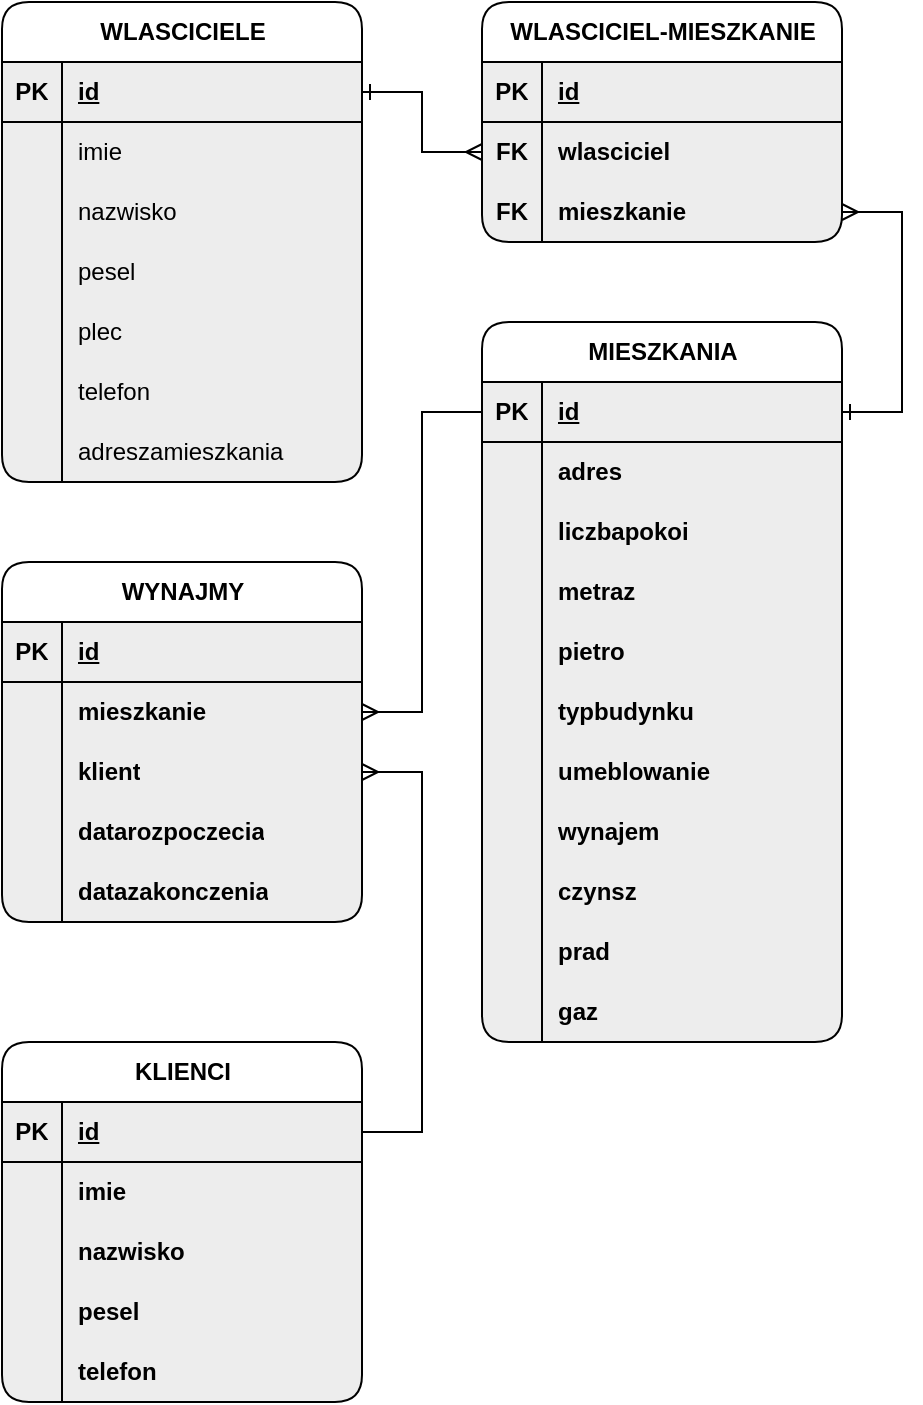 <mxfile version="24.8.8">
  <diagram name="Strona-1" id="fYWe4fWxhQ4K3rVAoaAM">
    <mxGraphModel dx="870" dy="939" grid="1" gridSize="10" guides="1" tooltips="1" connect="1" arrows="1" fold="1" page="1" pageScale="1" pageWidth="827" pageHeight="1169" math="0" shadow="0">
      <root>
        <mxCell id="0" />
        <mxCell id="1" parent="0" />
        <mxCell id="v9sX76WJv8k3gGaXcm15-14" value="WLASCICIELE" style="shape=table;startSize=30;container=1;collapsible=1;childLayout=tableLayout;fixedRows=1;rowLines=0;fontStyle=1;align=center;resizeLast=1;html=1;rounded=1;shadow=0;swimlaneLine=1;swimlaneFillColor=#EDEDED;fillColor=none;" vertex="1" parent="1">
          <mxGeometry x="40" y="40" width="180" height="240" as="geometry" />
        </mxCell>
        <mxCell id="v9sX76WJv8k3gGaXcm15-15" value="" style="shape=tableRow;horizontal=0;startSize=0;swimlaneHead=0;swimlaneBody=0;fillColor=none;collapsible=0;dropTarget=0;points=[[0,0.5],[1,0.5]];portConstraint=eastwest;top=0;left=0;right=0;bottom=1;swimlaneFillColor=#EDEDED;" vertex="1" parent="v9sX76WJv8k3gGaXcm15-14">
          <mxGeometry y="30" width="180" height="30" as="geometry" />
        </mxCell>
        <mxCell id="v9sX76WJv8k3gGaXcm15-16" value="PK" style="shape=partialRectangle;connectable=0;fillColor=none;top=0;left=0;bottom=0;right=0;fontStyle=1;overflow=hidden;whiteSpace=wrap;html=1;swimlaneFillColor=#EDEDED;" vertex="1" parent="v9sX76WJv8k3gGaXcm15-15">
          <mxGeometry width="30" height="30" as="geometry">
            <mxRectangle width="30" height="30" as="alternateBounds" />
          </mxGeometry>
        </mxCell>
        <mxCell id="v9sX76WJv8k3gGaXcm15-17" value="id" style="shape=partialRectangle;connectable=0;fillColor=none;top=0;left=0;bottom=0;right=0;align=left;spacingLeft=6;fontStyle=5;overflow=hidden;whiteSpace=wrap;html=1;swimlaneFillColor=#EDEDED;" vertex="1" parent="v9sX76WJv8k3gGaXcm15-15">
          <mxGeometry x="30" width="150" height="30" as="geometry">
            <mxRectangle width="150" height="30" as="alternateBounds" />
          </mxGeometry>
        </mxCell>
        <mxCell id="v9sX76WJv8k3gGaXcm15-18" value="" style="shape=tableRow;horizontal=0;startSize=0;swimlaneHead=0;swimlaneBody=0;fillColor=none;collapsible=0;dropTarget=0;points=[[0,0.5],[1,0.5]];portConstraint=eastwest;top=0;left=0;right=0;bottom=0;swimlaneFillColor=#EDEDED;" vertex="1" parent="v9sX76WJv8k3gGaXcm15-14">
          <mxGeometry y="60" width="180" height="30" as="geometry" />
        </mxCell>
        <mxCell id="v9sX76WJv8k3gGaXcm15-19" value="" style="shape=partialRectangle;connectable=0;fillColor=none;top=0;left=0;bottom=0;right=0;editable=1;overflow=hidden;whiteSpace=wrap;html=1;swimlaneFillColor=#EDEDED;" vertex="1" parent="v9sX76WJv8k3gGaXcm15-18">
          <mxGeometry width="30" height="30" as="geometry">
            <mxRectangle width="30" height="30" as="alternateBounds" />
          </mxGeometry>
        </mxCell>
        <mxCell id="v9sX76WJv8k3gGaXcm15-20" value="&lt;div&gt;imie&lt;/div&gt;" style="shape=partialRectangle;connectable=0;fillColor=none;top=0;left=0;bottom=0;right=0;align=left;spacingLeft=6;overflow=hidden;whiteSpace=wrap;html=1;swimlaneFillColor=#EDEDED;" vertex="1" parent="v9sX76WJv8k3gGaXcm15-18">
          <mxGeometry x="30" width="150" height="30" as="geometry">
            <mxRectangle width="150" height="30" as="alternateBounds" />
          </mxGeometry>
        </mxCell>
        <mxCell id="v9sX76WJv8k3gGaXcm15-21" value="" style="shape=tableRow;horizontal=0;startSize=0;swimlaneHead=0;swimlaneBody=0;fillColor=none;collapsible=0;dropTarget=0;points=[[0,0.5],[1,0.5]];portConstraint=eastwest;top=0;left=0;right=0;bottom=0;swimlaneFillColor=#EDEDED;" vertex="1" parent="v9sX76WJv8k3gGaXcm15-14">
          <mxGeometry y="90" width="180" height="30" as="geometry" />
        </mxCell>
        <mxCell id="v9sX76WJv8k3gGaXcm15-22" value="" style="shape=partialRectangle;connectable=0;fillColor=none;top=0;left=0;bottom=0;right=0;editable=1;overflow=hidden;whiteSpace=wrap;html=1;swimlaneFillColor=#EDEDED;" vertex="1" parent="v9sX76WJv8k3gGaXcm15-21">
          <mxGeometry width="30" height="30" as="geometry">
            <mxRectangle width="30" height="30" as="alternateBounds" />
          </mxGeometry>
        </mxCell>
        <mxCell id="v9sX76WJv8k3gGaXcm15-23" value="nazwisko" style="shape=partialRectangle;connectable=0;fillColor=none;top=0;left=0;bottom=0;right=0;align=left;spacingLeft=6;overflow=hidden;whiteSpace=wrap;html=1;swimlaneFillColor=#EDEDED;" vertex="1" parent="v9sX76WJv8k3gGaXcm15-21">
          <mxGeometry x="30" width="150" height="30" as="geometry">
            <mxRectangle width="150" height="30" as="alternateBounds" />
          </mxGeometry>
        </mxCell>
        <mxCell id="v9sX76WJv8k3gGaXcm15-42" value="" style="shape=tableRow;horizontal=0;startSize=0;swimlaneHead=0;swimlaneBody=0;fillColor=none;collapsible=0;dropTarget=0;points=[[0,0.5],[1,0.5]];portConstraint=eastwest;top=0;left=0;right=0;bottom=0;swimlaneFillColor=#EDEDED;" vertex="1" parent="v9sX76WJv8k3gGaXcm15-14">
          <mxGeometry y="120" width="180" height="30" as="geometry" />
        </mxCell>
        <mxCell id="v9sX76WJv8k3gGaXcm15-43" value="" style="shape=partialRectangle;connectable=0;fillColor=none;top=0;left=0;bottom=0;right=0;editable=1;overflow=hidden;whiteSpace=wrap;html=1;swimlaneFillColor=#EDEDED;" vertex="1" parent="v9sX76WJv8k3gGaXcm15-42">
          <mxGeometry width="30" height="30" as="geometry">
            <mxRectangle width="30" height="30" as="alternateBounds" />
          </mxGeometry>
        </mxCell>
        <mxCell id="v9sX76WJv8k3gGaXcm15-44" value="pesel" style="shape=partialRectangle;connectable=0;fillColor=none;top=0;left=0;bottom=0;right=0;align=left;spacingLeft=6;overflow=hidden;whiteSpace=wrap;html=1;swimlaneFillColor=#EDEDED;" vertex="1" parent="v9sX76WJv8k3gGaXcm15-42">
          <mxGeometry x="30" width="150" height="30" as="geometry">
            <mxRectangle width="150" height="30" as="alternateBounds" />
          </mxGeometry>
        </mxCell>
        <mxCell id="v9sX76WJv8k3gGaXcm15-45" value="" style="shape=tableRow;horizontal=0;startSize=0;swimlaneHead=0;swimlaneBody=0;fillColor=none;collapsible=0;dropTarget=0;points=[[0,0.5],[1,0.5]];portConstraint=eastwest;top=0;left=0;right=0;bottom=0;swimlaneFillColor=#EDEDED;" vertex="1" parent="v9sX76WJv8k3gGaXcm15-14">
          <mxGeometry y="150" width="180" height="30" as="geometry" />
        </mxCell>
        <mxCell id="v9sX76WJv8k3gGaXcm15-46" value="" style="shape=partialRectangle;connectable=0;fillColor=none;top=0;left=0;bottom=0;right=0;editable=1;overflow=hidden;whiteSpace=wrap;html=1;swimlaneFillColor=#EDEDED;" vertex="1" parent="v9sX76WJv8k3gGaXcm15-45">
          <mxGeometry width="30" height="30" as="geometry">
            <mxRectangle width="30" height="30" as="alternateBounds" />
          </mxGeometry>
        </mxCell>
        <mxCell id="v9sX76WJv8k3gGaXcm15-47" value="plec" style="shape=partialRectangle;connectable=0;fillColor=none;top=0;left=0;bottom=0;right=0;align=left;spacingLeft=6;overflow=hidden;whiteSpace=wrap;html=1;swimlaneFillColor=#EDEDED;" vertex="1" parent="v9sX76WJv8k3gGaXcm15-45">
          <mxGeometry x="30" width="150" height="30" as="geometry">
            <mxRectangle width="150" height="30" as="alternateBounds" />
          </mxGeometry>
        </mxCell>
        <mxCell id="v9sX76WJv8k3gGaXcm15-48" value="" style="shape=tableRow;horizontal=0;startSize=0;swimlaneHead=0;swimlaneBody=0;fillColor=none;collapsible=0;dropTarget=0;points=[[0,0.5],[1,0.5]];portConstraint=eastwest;top=0;left=0;right=0;bottom=0;swimlaneFillColor=#EDEDED;" vertex="1" parent="v9sX76WJv8k3gGaXcm15-14">
          <mxGeometry y="180" width="180" height="30" as="geometry" />
        </mxCell>
        <mxCell id="v9sX76WJv8k3gGaXcm15-49" value="" style="shape=partialRectangle;connectable=0;fillColor=none;top=0;left=0;bottom=0;right=0;editable=1;overflow=hidden;whiteSpace=wrap;html=1;swimlaneFillColor=#EDEDED;" vertex="1" parent="v9sX76WJv8k3gGaXcm15-48">
          <mxGeometry width="30" height="30" as="geometry">
            <mxRectangle width="30" height="30" as="alternateBounds" />
          </mxGeometry>
        </mxCell>
        <mxCell id="v9sX76WJv8k3gGaXcm15-50" value="telefon" style="shape=partialRectangle;connectable=0;fillColor=none;top=0;left=0;bottom=0;right=0;align=left;spacingLeft=6;overflow=hidden;whiteSpace=wrap;html=1;swimlaneFillColor=#EDEDED;" vertex="1" parent="v9sX76WJv8k3gGaXcm15-48">
          <mxGeometry x="30" width="150" height="30" as="geometry">
            <mxRectangle width="150" height="30" as="alternateBounds" />
          </mxGeometry>
        </mxCell>
        <mxCell id="v9sX76WJv8k3gGaXcm15-24" value="" style="shape=tableRow;horizontal=0;startSize=0;swimlaneHead=0;swimlaneBody=0;fillColor=none;collapsible=0;dropTarget=0;points=[[0,0.5],[1,0.5]];portConstraint=eastwest;top=0;left=0;right=0;bottom=0;swimlaneFillColor=#EDEDED;" vertex="1" parent="v9sX76WJv8k3gGaXcm15-14">
          <mxGeometry y="210" width="180" height="30" as="geometry" />
        </mxCell>
        <mxCell id="v9sX76WJv8k3gGaXcm15-25" value="" style="shape=partialRectangle;connectable=0;fillColor=none;top=0;left=0;bottom=0;right=0;editable=1;overflow=hidden;whiteSpace=wrap;html=1;swimlaneFillColor=#EDEDED;" vertex="1" parent="v9sX76WJv8k3gGaXcm15-24">
          <mxGeometry width="30" height="30" as="geometry">
            <mxRectangle width="30" height="30" as="alternateBounds" />
          </mxGeometry>
        </mxCell>
        <mxCell id="v9sX76WJv8k3gGaXcm15-26" value="adreszamieszkania" style="shape=partialRectangle;connectable=0;fillColor=none;top=0;left=0;bottom=0;right=0;align=left;spacingLeft=6;overflow=hidden;whiteSpace=wrap;html=1;swimlaneFillColor=#EDEDED;" vertex="1" parent="v9sX76WJv8k3gGaXcm15-24">
          <mxGeometry x="30" width="150" height="30" as="geometry">
            <mxRectangle width="150" height="30" as="alternateBounds" />
          </mxGeometry>
        </mxCell>
        <mxCell id="v9sX76WJv8k3gGaXcm15-51" value="KLIENCI" style="shape=table;startSize=30;container=1;collapsible=1;childLayout=tableLayout;fixedRows=1;rowLines=0;fontStyle=1;align=center;resizeLast=1;html=1;rounded=1;shadow=0;strokeColor=default;verticalAlign=middle;swimlaneFillColor=#EDEDED;fontFamily=Helvetica;fontSize=12;fontColor=default;fillColor=none;" vertex="1" parent="1">
          <mxGeometry x="40" y="560" width="180" height="180" as="geometry" />
        </mxCell>
        <mxCell id="v9sX76WJv8k3gGaXcm15-52" value="" style="shape=tableRow;horizontal=0;startSize=0;swimlaneHead=0;swimlaneBody=0;fillColor=none;collapsible=0;dropTarget=0;points=[[0,0.5],[1,0.5]];portConstraint=eastwest;top=0;left=0;right=0;bottom=1;rounded=1;shadow=0;strokeColor=default;align=center;verticalAlign=middle;swimlaneFillColor=#EDEDED;fontFamily=Helvetica;fontSize=12;fontColor=default;fontStyle=1;" vertex="1" parent="v9sX76WJv8k3gGaXcm15-51">
          <mxGeometry y="30" width="180" height="30" as="geometry" />
        </mxCell>
        <mxCell id="v9sX76WJv8k3gGaXcm15-53" value="PK" style="shape=partialRectangle;connectable=0;fillColor=none;top=0;left=0;bottom=0;right=0;fontStyle=1;overflow=hidden;whiteSpace=wrap;html=1;rounded=1;shadow=0;strokeColor=default;align=center;verticalAlign=middle;swimlaneFillColor=#EDEDED;fontFamily=Helvetica;fontSize=12;fontColor=default;" vertex="1" parent="v9sX76WJv8k3gGaXcm15-52">
          <mxGeometry width="30" height="30" as="geometry">
            <mxRectangle width="30" height="30" as="alternateBounds" />
          </mxGeometry>
        </mxCell>
        <mxCell id="v9sX76WJv8k3gGaXcm15-54" value="id" style="shape=partialRectangle;connectable=0;fillColor=none;top=0;left=0;bottom=0;right=0;align=left;spacingLeft=6;fontStyle=5;overflow=hidden;whiteSpace=wrap;html=1;rounded=1;shadow=0;strokeColor=default;verticalAlign=middle;swimlaneFillColor=#EDEDED;fontFamily=Helvetica;fontSize=12;fontColor=default;" vertex="1" parent="v9sX76WJv8k3gGaXcm15-52">
          <mxGeometry x="30" width="150" height="30" as="geometry">
            <mxRectangle width="150" height="30" as="alternateBounds" />
          </mxGeometry>
        </mxCell>
        <mxCell id="v9sX76WJv8k3gGaXcm15-55" value="" style="shape=tableRow;horizontal=0;startSize=0;swimlaneHead=0;swimlaneBody=0;fillColor=none;collapsible=0;dropTarget=0;points=[[0,0.5],[1,0.5]];portConstraint=eastwest;top=0;left=0;right=0;bottom=0;rounded=1;shadow=0;strokeColor=default;align=center;verticalAlign=middle;swimlaneFillColor=#EDEDED;fontFamily=Helvetica;fontSize=12;fontColor=default;fontStyle=1;" vertex="1" parent="v9sX76WJv8k3gGaXcm15-51">
          <mxGeometry y="60" width="180" height="30" as="geometry" />
        </mxCell>
        <mxCell id="v9sX76WJv8k3gGaXcm15-56" value="" style="shape=partialRectangle;connectable=0;fillColor=none;top=0;left=0;bottom=0;right=0;editable=1;overflow=hidden;whiteSpace=wrap;html=1;rounded=1;shadow=0;strokeColor=default;align=center;verticalAlign=middle;swimlaneFillColor=#EDEDED;fontFamily=Helvetica;fontSize=12;fontColor=default;fontStyle=1;" vertex="1" parent="v9sX76WJv8k3gGaXcm15-55">
          <mxGeometry width="30" height="30" as="geometry">
            <mxRectangle width="30" height="30" as="alternateBounds" />
          </mxGeometry>
        </mxCell>
        <mxCell id="v9sX76WJv8k3gGaXcm15-57" value="imie" style="shape=partialRectangle;connectable=0;fillColor=none;top=0;left=0;bottom=0;right=0;align=left;spacingLeft=6;overflow=hidden;whiteSpace=wrap;html=1;rounded=1;shadow=0;strokeColor=default;verticalAlign=middle;swimlaneFillColor=#EDEDED;fontFamily=Helvetica;fontSize=12;fontColor=default;fontStyle=1;" vertex="1" parent="v9sX76WJv8k3gGaXcm15-55">
          <mxGeometry x="30" width="150" height="30" as="geometry">
            <mxRectangle width="150" height="30" as="alternateBounds" />
          </mxGeometry>
        </mxCell>
        <mxCell id="v9sX76WJv8k3gGaXcm15-58" value="" style="shape=tableRow;horizontal=0;startSize=0;swimlaneHead=0;swimlaneBody=0;fillColor=none;collapsible=0;dropTarget=0;points=[[0,0.5],[1,0.5]];portConstraint=eastwest;top=0;left=0;right=0;bottom=0;rounded=1;shadow=0;strokeColor=default;align=center;verticalAlign=middle;swimlaneFillColor=#EDEDED;fontFamily=Helvetica;fontSize=12;fontColor=default;fontStyle=1;" vertex="1" parent="v9sX76WJv8k3gGaXcm15-51">
          <mxGeometry y="90" width="180" height="30" as="geometry" />
        </mxCell>
        <mxCell id="v9sX76WJv8k3gGaXcm15-59" value="" style="shape=partialRectangle;connectable=0;fillColor=none;top=0;left=0;bottom=0;right=0;editable=1;overflow=hidden;whiteSpace=wrap;html=1;rounded=1;shadow=0;strokeColor=default;align=center;verticalAlign=middle;swimlaneFillColor=#EDEDED;fontFamily=Helvetica;fontSize=12;fontColor=default;fontStyle=1;" vertex="1" parent="v9sX76WJv8k3gGaXcm15-58">
          <mxGeometry width="30" height="30" as="geometry">
            <mxRectangle width="30" height="30" as="alternateBounds" />
          </mxGeometry>
        </mxCell>
        <mxCell id="v9sX76WJv8k3gGaXcm15-60" value="nazwisko" style="shape=partialRectangle;connectable=0;fillColor=none;top=0;left=0;bottom=0;right=0;align=left;spacingLeft=6;overflow=hidden;whiteSpace=wrap;html=1;rounded=1;shadow=0;strokeColor=default;verticalAlign=middle;swimlaneFillColor=#EDEDED;fontFamily=Helvetica;fontSize=12;fontColor=default;fontStyle=1;" vertex="1" parent="v9sX76WJv8k3gGaXcm15-58">
          <mxGeometry x="30" width="150" height="30" as="geometry">
            <mxRectangle width="150" height="30" as="alternateBounds" />
          </mxGeometry>
        </mxCell>
        <mxCell id="v9sX76WJv8k3gGaXcm15-64" value="" style="shape=tableRow;horizontal=0;startSize=0;swimlaneHead=0;swimlaneBody=0;fillColor=none;collapsible=0;dropTarget=0;points=[[0,0.5],[1,0.5]];portConstraint=eastwest;top=0;left=0;right=0;bottom=0;rounded=1;shadow=0;strokeColor=default;align=center;verticalAlign=middle;swimlaneFillColor=#EDEDED;fontFamily=Helvetica;fontSize=12;fontColor=default;fontStyle=1;" vertex="1" parent="v9sX76WJv8k3gGaXcm15-51">
          <mxGeometry y="120" width="180" height="30" as="geometry" />
        </mxCell>
        <mxCell id="v9sX76WJv8k3gGaXcm15-65" value="" style="shape=partialRectangle;connectable=0;fillColor=none;top=0;left=0;bottom=0;right=0;editable=1;overflow=hidden;whiteSpace=wrap;html=1;rounded=1;shadow=0;strokeColor=default;align=center;verticalAlign=middle;swimlaneFillColor=#EDEDED;fontFamily=Helvetica;fontSize=12;fontColor=default;fontStyle=1;" vertex="1" parent="v9sX76WJv8k3gGaXcm15-64">
          <mxGeometry width="30" height="30" as="geometry">
            <mxRectangle width="30" height="30" as="alternateBounds" />
          </mxGeometry>
        </mxCell>
        <mxCell id="v9sX76WJv8k3gGaXcm15-66" value="pesel" style="shape=partialRectangle;connectable=0;fillColor=none;top=0;left=0;bottom=0;right=0;align=left;spacingLeft=6;overflow=hidden;whiteSpace=wrap;html=1;rounded=1;shadow=0;strokeColor=default;verticalAlign=middle;swimlaneFillColor=#EDEDED;fontFamily=Helvetica;fontSize=12;fontColor=default;fontStyle=1;" vertex="1" parent="v9sX76WJv8k3gGaXcm15-64">
          <mxGeometry x="30" width="150" height="30" as="geometry">
            <mxRectangle width="150" height="30" as="alternateBounds" />
          </mxGeometry>
        </mxCell>
        <mxCell id="v9sX76WJv8k3gGaXcm15-61" value="" style="shape=tableRow;horizontal=0;startSize=0;swimlaneHead=0;swimlaneBody=0;fillColor=none;collapsible=0;dropTarget=0;points=[[0,0.5],[1,0.5]];portConstraint=eastwest;top=0;left=0;right=0;bottom=0;rounded=1;shadow=0;strokeColor=default;align=center;verticalAlign=middle;swimlaneFillColor=#EDEDED;fontFamily=Helvetica;fontSize=12;fontColor=default;fontStyle=1;" vertex="1" parent="v9sX76WJv8k3gGaXcm15-51">
          <mxGeometry y="150" width="180" height="30" as="geometry" />
        </mxCell>
        <mxCell id="v9sX76WJv8k3gGaXcm15-62" value="" style="shape=partialRectangle;connectable=0;fillColor=none;top=0;left=0;bottom=0;right=0;editable=1;overflow=hidden;whiteSpace=wrap;html=1;rounded=1;shadow=0;strokeColor=default;align=center;verticalAlign=middle;swimlaneFillColor=#EDEDED;fontFamily=Helvetica;fontSize=12;fontColor=default;fontStyle=1;" vertex="1" parent="v9sX76WJv8k3gGaXcm15-61">
          <mxGeometry width="30" height="30" as="geometry">
            <mxRectangle width="30" height="30" as="alternateBounds" />
          </mxGeometry>
        </mxCell>
        <mxCell id="v9sX76WJv8k3gGaXcm15-63" value="telefon" style="shape=partialRectangle;connectable=0;fillColor=none;top=0;left=0;bottom=0;right=0;align=left;spacingLeft=6;overflow=hidden;whiteSpace=wrap;html=1;rounded=1;shadow=0;strokeColor=default;verticalAlign=middle;swimlaneFillColor=#EDEDED;fontFamily=Helvetica;fontSize=12;fontColor=default;fontStyle=1;" vertex="1" parent="v9sX76WJv8k3gGaXcm15-61">
          <mxGeometry x="30" width="150" height="30" as="geometry">
            <mxRectangle width="150" height="30" as="alternateBounds" />
          </mxGeometry>
        </mxCell>
        <mxCell id="v9sX76WJv8k3gGaXcm15-123" value="MIESZKANIA" style="shape=table;startSize=30;container=1;collapsible=1;childLayout=tableLayout;fixedRows=1;rowLines=0;fontStyle=1;align=center;resizeLast=1;html=1;rounded=1;shadow=0;strokeColor=default;verticalAlign=middle;swimlaneFillColor=#EDEDED;fontFamily=Helvetica;fontSize=12;fontColor=default;fillColor=none;" vertex="1" parent="1">
          <mxGeometry x="280" y="200" width="180" height="360" as="geometry" />
        </mxCell>
        <mxCell id="v9sX76WJv8k3gGaXcm15-124" value="" style="shape=tableRow;horizontal=0;startSize=0;swimlaneHead=0;swimlaneBody=0;fillColor=none;collapsible=0;dropTarget=0;points=[[0,0.5],[1,0.5]];portConstraint=eastwest;top=0;left=0;right=0;bottom=1;rounded=1;shadow=0;strokeColor=default;align=center;verticalAlign=middle;swimlaneFillColor=#EDEDED;fontFamily=Helvetica;fontSize=12;fontColor=default;fontStyle=1;" vertex="1" parent="v9sX76WJv8k3gGaXcm15-123">
          <mxGeometry y="30" width="180" height="30" as="geometry" />
        </mxCell>
        <mxCell id="v9sX76WJv8k3gGaXcm15-125" value="PK" style="shape=partialRectangle;connectable=0;fillColor=none;top=0;left=0;bottom=0;right=0;fontStyle=1;overflow=hidden;whiteSpace=wrap;html=1;rounded=1;shadow=0;strokeColor=default;align=center;verticalAlign=middle;swimlaneFillColor=#EDEDED;fontFamily=Helvetica;fontSize=12;fontColor=default;" vertex="1" parent="v9sX76WJv8k3gGaXcm15-124">
          <mxGeometry width="30" height="30" as="geometry">
            <mxRectangle width="30" height="30" as="alternateBounds" />
          </mxGeometry>
        </mxCell>
        <mxCell id="v9sX76WJv8k3gGaXcm15-126" value="id" style="shape=partialRectangle;connectable=0;fillColor=none;top=0;left=0;bottom=0;right=0;align=left;spacingLeft=6;fontStyle=5;overflow=hidden;whiteSpace=wrap;html=1;rounded=1;shadow=0;strokeColor=default;verticalAlign=middle;swimlaneFillColor=#EDEDED;fontFamily=Helvetica;fontSize=12;fontColor=default;" vertex="1" parent="v9sX76WJv8k3gGaXcm15-124">
          <mxGeometry x="30" width="150" height="30" as="geometry">
            <mxRectangle width="150" height="30" as="alternateBounds" />
          </mxGeometry>
        </mxCell>
        <mxCell id="v9sX76WJv8k3gGaXcm15-127" value="" style="shape=tableRow;horizontal=0;startSize=0;swimlaneHead=0;swimlaneBody=0;fillColor=none;collapsible=0;dropTarget=0;points=[[0,0.5],[1,0.5]];portConstraint=eastwest;top=0;left=0;right=0;bottom=0;rounded=1;shadow=0;strokeColor=default;align=center;verticalAlign=middle;swimlaneFillColor=#EDEDED;fontFamily=Helvetica;fontSize=12;fontColor=default;fontStyle=1;" vertex="1" parent="v9sX76WJv8k3gGaXcm15-123">
          <mxGeometry y="60" width="180" height="30" as="geometry" />
        </mxCell>
        <mxCell id="v9sX76WJv8k3gGaXcm15-128" value="" style="shape=partialRectangle;connectable=0;fillColor=none;top=0;left=0;bottom=0;right=0;editable=1;overflow=hidden;whiteSpace=wrap;html=1;rounded=1;shadow=0;strokeColor=default;align=center;verticalAlign=middle;swimlaneFillColor=#EDEDED;fontFamily=Helvetica;fontSize=12;fontColor=default;fontStyle=1;" vertex="1" parent="v9sX76WJv8k3gGaXcm15-127">
          <mxGeometry width="30" height="30" as="geometry">
            <mxRectangle width="30" height="30" as="alternateBounds" />
          </mxGeometry>
        </mxCell>
        <mxCell id="v9sX76WJv8k3gGaXcm15-129" value="adres" style="shape=partialRectangle;connectable=0;fillColor=none;top=0;left=0;bottom=0;right=0;align=left;spacingLeft=6;overflow=hidden;whiteSpace=wrap;html=1;rounded=1;shadow=0;strokeColor=default;verticalAlign=middle;swimlaneFillColor=#EDEDED;fontFamily=Helvetica;fontSize=12;fontColor=default;fontStyle=1;" vertex="1" parent="v9sX76WJv8k3gGaXcm15-127">
          <mxGeometry x="30" width="150" height="30" as="geometry">
            <mxRectangle width="150" height="30" as="alternateBounds" />
          </mxGeometry>
        </mxCell>
        <mxCell id="v9sX76WJv8k3gGaXcm15-130" value="" style="shape=tableRow;horizontal=0;startSize=0;swimlaneHead=0;swimlaneBody=0;fillColor=none;collapsible=0;dropTarget=0;points=[[0,0.5],[1,0.5]];portConstraint=eastwest;top=0;left=0;right=0;bottom=0;rounded=1;shadow=0;strokeColor=default;align=center;verticalAlign=middle;swimlaneFillColor=#EDEDED;fontFamily=Helvetica;fontSize=12;fontColor=default;fontStyle=1;" vertex="1" parent="v9sX76WJv8k3gGaXcm15-123">
          <mxGeometry y="90" width="180" height="30" as="geometry" />
        </mxCell>
        <mxCell id="v9sX76WJv8k3gGaXcm15-131" value="" style="shape=partialRectangle;connectable=0;fillColor=none;top=0;left=0;bottom=0;right=0;editable=1;overflow=hidden;whiteSpace=wrap;html=1;rounded=1;shadow=0;strokeColor=default;align=center;verticalAlign=middle;swimlaneFillColor=#EDEDED;fontFamily=Helvetica;fontSize=12;fontColor=default;fontStyle=1;" vertex="1" parent="v9sX76WJv8k3gGaXcm15-130">
          <mxGeometry width="30" height="30" as="geometry">
            <mxRectangle width="30" height="30" as="alternateBounds" />
          </mxGeometry>
        </mxCell>
        <mxCell id="v9sX76WJv8k3gGaXcm15-132" value="liczbapokoi" style="shape=partialRectangle;connectable=0;fillColor=none;top=0;left=0;bottom=0;right=0;align=left;spacingLeft=6;overflow=hidden;whiteSpace=wrap;html=1;rounded=1;shadow=0;strokeColor=default;verticalAlign=middle;swimlaneFillColor=#EDEDED;fontFamily=Helvetica;fontSize=12;fontColor=default;fontStyle=1;" vertex="1" parent="v9sX76WJv8k3gGaXcm15-130">
          <mxGeometry x="30" width="150" height="30" as="geometry">
            <mxRectangle width="150" height="30" as="alternateBounds" />
          </mxGeometry>
        </mxCell>
        <mxCell id="v9sX76WJv8k3gGaXcm15-133" value="" style="shape=tableRow;horizontal=0;startSize=0;swimlaneHead=0;swimlaneBody=0;fillColor=none;collapsible=0;dropTarget=0;points=[[0,0.5],[1,0.5]];portConstraint=eastwest;top=0;left=0;right=0;bottom=0;rounded=1;shadow=0;strokeColor=default;align=center;verticalAlign=middle;swimlaneFillColor=#EDEDED;fontFamily=Helvetica;fontSize=12;fontColor=default;fontStyle=1;" vertex="1" parent="v9sX76WJv8k3gGaXcm15-123">
          <mxGeometry y="120" width="180" height="30" as="geometry" />
        </mxCell>
        <mxCell id="v9sX76WJv8k3gGaXcm15-134" value="" style="shape=partialRectangle;connectable=0;fillColor=none;top=0;left=0;bottom=0;right=0;editable=1;overflow=hidden;whiteSpace=wrap;html=1;rounded=1;shadow=0;strokeColor=default;align=center;verticalAlign=middle;swimlaneFillColor=#EDEDED;fontFamily=Helvetica;fontSize=12;fontColor=default;fontStyle=1;" vertex="1" parent="v9sX76WJv8k3gGaXcm15-133">
          <mxGeometry width="30" height="30" as="geometry">
            <mxRectangle width="30" height="30" as="alternateBounds" />
          </mxGeometry>
        </mxCell>
        <mxCell id="v9sX76WJv8k3gGaXcm15-135" value="metraz" style="shape=partialRectangle;connectable=0;fillColor=none;top=0;left=0;bottom=0;right=0;align=left;spacingLeft=6;overflow=hidden;whiteSpace=wrap;html=1;rounded=1;shadow=0;strokeColor=default;verticalAlign=middle;swimlaneFillColor=#EDEDED;fontFamily=Helvetica;fontSize=12;fontColor=default;fontStyle=1;" vertex="1" parent="v9sX76WJv8k3gGaXcm15-133">
          <mxGeometry x="30" width="150" height="30" as="geometry">
            <mxRectangle width="150" height="30" as="alternateBounds" />
          </mxGeometry>
        </mxCell>
        <mxCell id="v9sX76WJv8k3gGaXcm15-137" value="" style="shape=tableRow;horizontal=0;startSize=0;swimlaneHead=0;swimlaneBody=0;fillColor=none;collapsible=0;dropTarget=0;points=[[0,0.5],[1,0.5]];portConstraint=eastwest;top=0;left=0;right=0;bottom=0;rounded=1;shadow=0;strokeColor=default;align=center;verticalAlign=middle;swimlaneFillColor=#EDEDED;fontFamily=Helvetica;fontSize=12;fontColor=default;fontStyle=1;" vertex="1" parent="v9sX76WJv8k3gGaXcm15-123">
          <mxGeometry y="150" width="180" height="30" as="geometry" />
        </mxCell>
        <mxCell id="v9sX76WJv8k3gGaXcm15-138" value="" style="shape=partialRectangle;connectable=0;fillColor=none;top=0;left=0;bottom=0;right=0;editable=1;overflow=hidden;whiteSpace=wrap;html=1;rounded=1;shadow=0;strokeColor=default;align=center;verticalAlign=middle;swimlaneFillColor=#EDEDED;fontFamily=Helvetica;fontSize=12;fontColor=default;fontStyle=1;" vertex="1" parent="v9sX76WJv8k3gGaXcm15-137">
          <mxGeometry width="30" height="30" as="geometry">
            <mxRectangle width="30" height="30" as="alternateBounds" />
          </mxGeometry>
        </mxCell>
        <mxCell id="v9sX76WJv8k3gGaXcm15-139" value="pietro" style="shape=partialRectangle;connectable=0;fillColor=none;top=0;left=0;bottom=0;right=0;align=left;spacingLeft=6;overflow=hidden;whiteSpace=wrap;html=1;rounded=1;shadow=0;strokeColor=default;verticalAlign=middle;swimlaneFillColor=#EDEDED;fontFamily=Helvetica;fontSize=12;fontColor=default;fontStyle=1;" vertex="1" parent="v9sX76WJv8k3gGaXcm15-137">
          <mxGeometry x="30" width="150" height="30" as="geometry">
            <mxRectangle width="150" height="30" as="alternateBounds" />
          </mxGeometry>
        </mxCell>
        <mxCell id="v9sX76WJv8k3gGaXcm15-140" value="" style="shape=tableRow;horizontal=0;startSize=0;swimlaneHead=0;swimlaneBody=0;fillColor=none;collapsible=0;dropTarget=0;points=[[0,0.5],[1,0.5]];portConstraint=eastwest;top=0;left=0;right=0;bottom=0;rounded=1;shadow=0;strokeColor=default;align=center;verticalAlign=middle;swimlaneFillColor=#EDEDED;fontFamily=Helvetica;fontSize=12;fontColor=default;fontStyle=1;" vertex="1" parent="v9sX76WJv8k3gGaXcm15-123">
          <mxGeometry y="180" width="180" height="30" as="geometry" />
        </mxCell>
        <mxCell id="v9sX76WJv8k3gGaXcm15-141" value="" style="shape=partialRectangle;connectable=0;fillColor=none;top=0;left=0;bottom=0;right=0;editable=1;overflow=hidden;whiteSpace=wrap;html=1;rounded=1;shadow=0;strokeColor=default;align=center;verticalAlign=middle;swimlaneFillColor=#EDEDED;fontFamily=Helvetica;fontSize=12;fontColor=default;fontStyle=1;" vertex="1" parent="v9sX76WJv8k3gGaXcm15-140">
          <mxGeometry width="30" height="30" as="geometry">
            <mxRectangle width="30" height="30" as="alternateBounds" />
          </mxGeometry>
        </mxCell>
        <mxCell id="v9sX76WJv8k3gGaXcm15-142" value="typbudynku" style="shape=partialRectangle;connectable=0;fillColor=none;top=0;left=0;bottom=0;right=0;align=left;spacingLeft=6;overflow=hidden;whiteSpace=wrap;html=1;rounded=1;shadow=0;strokeColor=default;verticalAlign=middle;swimlaneFillColor=#EDEDED;fontFamily=Helvetica;fontSize=12;fontColor=default;fontStyle=1;" vertex="1" parent="v9sX76WJv8k3gGaXcm15-140">
          <mxGeometry x="30" width="150" height="30" as="geometry">
            <mxRectangle width="150" height="30" as="alternateBounds" />
          </mxGeometry>
        </mxCell>
        <mxCell id="v9sX76WJv8k3gGaXcm15-143" value="" style="shape=tableRow;horizontal=0;startSize=0;swimlaneHead=0;swimlaneBody=0;fillColor=none;collapsible=0;dropTarget=0;points=[[0,0.5],[1,0.5]];portConstraint=eastwest;top=0;left=0;right=0;bottom=0;rounded=1;shadow=0;strokeColor=default;align=center;verticalAlign=middle;swimlaneFillColor=#EDEDED;fontFamily=Helvetica;fontSize=12;fontColor=default;fontStyle=1;" vertex="1" parent="v9sX76WJv8k3gGaXcm15-123">
          <mxGeometry y="210" width="180" height="30" as="geometry" />
        </mxCell>
        <mxCell id="v9sX76WJv8k3gGaXcm15-144" value="" style="shape=partialRectangle;connectable=0;fillColor=none;top=0;left=0;bottom=0;right=0;editable=1;overflow=hidden;whiteSpace=wrap;html=1;rounded=1;shadow=0;strokeColor=default;align=center;verticalAlign=middle;swimlaneFillColor=#EDEDED;fontFamily=Helvetica;fontSize=12;fontColor=default;fontStyle=1;" vertex="1" parent="v9sX76WJv8k3gGaXcm15-143">
          <mxGeometry width="30" height="30" as="geometry">
            <mxRectangle width="30" height="30" as="alternateBounds" />
          </mxGeometry>
        </mxCell>
        <mxCell id="v9sX76WJv8k3gGaXcm15-145" value="umeblowanie" style="shape=partialRectangle;connectable=0;fillColor=none;top=0;left=0;bottom=0;right=0;align=left;spacingLeft=6;overflow=hidden;whiteSpace=wrap;html=1;rounded=1;shadow=0;strokeColor=default;verticalAlign=middle;swimlaneFillColor=#EDEDED;fontFamily=Helvetica;fontSize=12;fontColor=default;fontStyle=1;" vertex="1" parent="v9sX76WJv8k3gGaXcm15-143">
          <mxGeometry x="30" width="150" height="30" as="geometry">
            <mxRectangle width="150" height="30" as="alternateBounds" />
          </mxGeometry>
        </mxCell>
        <mxCell id="v9sX76WJv8k3gGaXcm15-146" value="" style="shape=tableRow;horizontal=0;startSize=0;swimlaneHead=0;swimlaneBody=0;fillColor=none;collapsible=0;dropTarget=0;points=[[0,0.5],[1,0.5]];portConstraint=eastwest;top=0;left=0;right=0;bottom=0;rounded=1;shadow=0;strokeColor=default;align=center;verticalAlign=middle;swimlaneFillColor=#EDEDED;fontFamily=Helvetica;fontSize=12;fontColor=default;fontStyle=1;" vertex="1" parent="v9sX76WJv8k3gGaXcm15-123">
          <mxGeometry y="240" width="180" height="30" as="geometry" />
        </mxCell>
        <mxCell id="v9sX76WJv8k3gGaXcm15-147" value="" style="shape=partialRectangle;connectable=0;fillColor=none;top=0;left=0;bottom=0;right=0;editable=1;overflow=hidden;whiteSpace=wrap;html=1;rounded=1;shadow=0;strokeColor=default;align=center;verticalAlign=middle;swimlaneFillColor=#EDEDED;fontFamily=Helvetica;fontSize=12;fontColor=default;fontStyle=1;" vertex="1" parent="v9sX76WJv8k3gGaXcm15-146">
          <mxGeometry width="30" height="30" as="geometry">
            <mxRectangle width="30" height="30" as="alternateBounds" />
          </mxGeometry>
        </mxCell>
        <mxCell id="v9sX76WJv8k3gGaXcm15-148" value="wynajem" style="shape=partialRectangle;connectable=0;fillColor=none;top=0;left=0;bottom=0;right=0;align=left;spacingLeft=6;overflow=hidden;whiteSpace=wrap;html=1;rounded=1;shadow=0;strokeColor=default;verticalAlign=middle;swimlaneFillColor=#EDEDED;fontFamily=Helvetica;fontSize=12;fontColor=default;fontStyle=1;" vertex="1" parent="v9sX76WJv8k3gGaXcm15-146">
          <mxGeometry x="30" width="150" height="30" as="geometry">
            <mxRectangle width="150" height="30" as="alternateBounds" />
          </mxGeometry>
        </mxCell>
        <mxCell id="v9sX76WJv8k3gGaXcm15-149" value="" style="shape=tableRow;horizontal=0;startSize=0;swimlaneHead=0;swimlaneBody=0;fillColor=none;collapsible=0;dropTarget=0;points=[[0,0.5],[1,0.5]];portConstraint=eastwest;top=0;left=0;right=0;bottom=0;rounded=1;shadow=0;strokeColor=default;align=center;verticalAlign=middle;swimlaneFillColor=#EDEDED;fontFamily=Helvetica;fontSize=12;fontColor=default;fontStyle=1;" vertex="1" parent="v9sX76WJv8k3gGaXcm15-123">
          <mxGeometry y="270" width="180" height="30" as="geometry" />
        </mxCell>
        <mxCell id="v9sX76WJv8k3gGaXcm15-150" value="" style="shape=partialRectangle;connectable=0;fillColor=none;top=0;left=0;bottom=0;right=0;editable=1;overflow=hidden;whiteSpace=wrap;html=1;rounded=1;shadow=0;strokeColor=default;align=center;verticalAlign=middle;swimlaneFillColor=#EDEDED;fontFamily=Helvetica;fontSize=12;fontColor=default;fontStyle=1;" vertex="1" parent="v9sX76WJv8k3gGaXcm15-149">
          <mxGeometry width="30" height="30" as="geometry">
            <mxRectangle width="30" height="30" as="alternateBounds" />
          </mxGeometry>
        </mxCell>
        <mxCell id="v9sX76WJv8k3gGaXcm15-151" value="czynsz" style="shape=partialRectangle;connectable=0;fillColor=none;top=0;left=0;bottom=0;right=0;align=left;spacingLeft=6;overflow=hidden;whiteSpace=wrap;html=1;rounded=1;shadow=0;strokeColor=default;verticalAlign=middle;swimlaneFillColor=#EDEDED;fontFamily=Helvetica;fontSize=12;fontColor=default;fontStyle=1;" vertex="1" parent="v9sX76WJv8k3gGaXcm15-149">
          <mxGeometry x="30" width="150" height="30" as="geometry">
            <mxRectangle width="150" height="30" as="alternateBounds" />
          </mxGeometry>
        </mxCell>
        <mxCell id="v9sX76WJv8k3gGaXcm15-152" value="" style="shape=tableRow;horizontal=0;startSize=0;swimlaneHead=0;swimlaneBody=0;fillColor=none;collapsible=0;dropTarget=0;points=[[0,0.5],[1,0.5]];portConstraint=eastwest;top=0;left=0;right=0;bottom=0;rounded=1;shadow=0;strokeColor=default;align=center;verticalAlign=middle;swimlaneFillColor=#EDEDED;fontFamily=Helvetica;fontSize=12;fontColor=default;fontStyle=1;" vertex="1" parent="v9sX76WJv8k3gGaXcm15-123">
          <mxGeometry y="300" width="180" height="30" as="geometry" />
        </mxCell>
        <mxCell id="v9sX76WJv8k3gGaXcm15-153" value="" style="shape=partialRectangle;connectable=0;fillColor=none;top=0;left=0;bottom=0;right=0;editable=1;overflow=hidden;whiteSpace=wrap;html=1;rounded=1;shadow=0;strokeColor=default;align=center;verticalAlign=middle;swimlaneFillColor=#EDEDED;fontFamily=Helvetica;fontSize=12;fontColor=default;fontStyle=1;" vertex="1" parent="v9sX76WJv8k3gGaXcm15-152">
          <mxGeometry width="30" height="30" as="geometry">
            <mxRectangle width="30" height="30" as="alternateBounds" />
          </mxGeometry>
        </mxCell>
        <mxCell id="v9sX76WJv8k3gGaXcm15-154" value="prad" style="shape=partialRectangle;connectable=0;fillColor=none;top=0;left=0;bottom=0;right=0;align=left;spacingLeft=6;overflow=hidden;whiteSpace=wrap;html=1;rounded=1;shadow=0;strokeColor=default;verticalAlign=middle;swimlaneFillColor=#EDEDED;fontFamily=Helvetica;fontSize=12;fontColor=default;fontStyle=1;" vertex="1" parent="v9sX76WJv8k3gGaXcm15-152">
          <mxGeometry x="30" width="150" height="30" as="geometry">
            <mxRectangle width="150" height="30" as="alternateBounds" />
          </mxGeometry>
        </mxCell>
        <mxCell id="v9sX76WJv8k3gGaXcm15-155" value="" style="shape=tableRow;horizontal=0;startSize=0;swimlaneHead=0;swimlaneBody=0;fillColor=none;collapsible=0;dropTarget=0;points=[[0,0.5],[1,0.5]];portConstraint=eastwest;top=0;left=0;right=0;bottom=0;rounded=1;shadow=0;strokeColor=default;align=center;verticalAlign=middle;swimlaneFillColor=#EDEDED;fontFamily=Helvetica;fontSize=12;fontColor=default;fontStyle=1;" vertex="1" parent="v9sX76WJv8k3gGaXcm15-123">
          <mxGeometry y="330" width="180" height="30" as="geometry" />
        </mxCell>
        <mxCell id="v9sX76WJv8k3gGaXcm15-156" value="" style="shape=partialRectangle;connectable=0;fillColor=none;top=0;left=0;bottom=0;right=0;editable=1;overflow=hidden;whiteSpace=wrap;html=1;rounded=1;shadow=0;strokeColor=default;align=center;verticalAlign=middle;swimlaneFillColor=#EDEDED;fontFamily=Helvetica;fontSize=12;fontColor=default;fontStyle=1;" vertex="1" parent="v9sX76WJv8k3gGaXcm15-155">
          <mxGeometry width="30" height="30" as="geometry">
            <mxRectangle width="30" height="30" as="alternateBounds" />
          </mxGeometry>
        </mxCell>
        <mxCell id="v9sX76WJv8k3gGaXcm15-157" value="gaz" style="shape=partialRectangle;connectable=0;fillColor=none;top=0;left=0;bottom=0;right=0;align=left;spacingLeft=6;overflow=hidden;whiteSpace=wrap;html=1;rounded=1;shadow=0;strokeColor=default;verticalAlign=middle;swimlaneFillColor=#EDEDED;fontFamily=Helvetica;fontSize=12;fontColor=default;fontStyle=1;" vertex="1" parent="v9sX76WJv8k3gGaXcm15-155">
          <mxGeometry x="30" width="150" height="30" as="geometry">
            <mxRectangle width="150" height="30" as="alternateBounds" />
          </mxGeometry>
        </mxCell>
        <mxCell id="v9sX76WJv8k3gGaXcm15-158" value="WYNAJMY" style="shape=table;startSize=30;container=1;collapsible=1;childLayout=tableLayout;fixedRows=1;rowLines=0;fontStyle=1;align=center;resizeLast=1;html=1;rounded=1;shadow=0;strokeColor=default;verticalAlign=middle;swimlaneFillColor=#EDEDED;fontFamily=Helvetica;fontSize=12;fontColor=default;fillColor=none;" vertex="1" parent="1">
          <mxGeometry x="40" y="320" width="180" height="180" as="geometry" />
        </mxCell>
        <mxCell id="v9sX76WJv8k3gGaXcm15-159" value="" style="shape=tableRow;horizontal=0;startSize=0;swimlaneHead=0;swimlaneBody=0;fillColor=none;collapsible=0;dropTarget=0;points=[[0,0.5],[1,0.5]];portConstraint=eastwest;top=0;left=0;right=0;bottom=1;rounded=1;shadow=0;strokeColor=default;align=center;verticalAlign=middle;swimlaneFillColor=#EDEDED;fontFamily=Helvetica;fontSize=12;fontColor=default;fontStyle=1;" vertex="1" parent="v9sX76WJv8k3gGaXcm15-158">
          <mxGeometry y="30" width="180" height="30" as="geometry" />
        </mxCell>
        <mxCell id="v9sX76WJv8k3gGaXcm15-160" value="PK" style="shape=partialRectangle;connectable=0;fillColor=none;top=0;left=0;bottom=0;right=0;fontStyle=1;overflow=hidden;whiteSpace=wrap;html=1;rounded=1;shadow=0;strokeColor=default;align=center;verticalAlign=middle;swimlaneFillColor=#EDEDED;fontFamily=Helvetica;fontSize=12;fontColor=default;" vertex="1" parent="v9sX76WJv8k3gGaXcm15-159">
          <mxGeometry width="30" height="30" as="geometry">
            <mxRectangle width="30" height="30" as="alternateBounds" />
          </mxGeometry>
        </mxCell>
        <mxCell id="v9sX76WJv8k3gGaXcm15-161" value="id" style="shape=partialRectangle;connectable=0;fillColor=none;top=0;left=0;bottom=0;right=0;align=left;spacingLeft=6;fontStyle=5;overflow=hidden;whiteSpace=wrap;html=1;rounded=1;shadow=0;strokeColor=default;verticalAlign=middle;swimlaneFillColor=#EDEDED;fontFamily=Helvetica;fontSize=12;fontColor=default;" vertex="1" parent="v9sX76WJv8k3gGaXcm15-159">
          <mxGeometry x="30" width="150" height="30" as="geometry">
            <mxRectangle width="150" height="30" as="alternateBounds" />
          </mxGeometry>
        </mxCell>
        <mxCell id="v9sX76WJv8k3gGaXcm15-162" value="" style="shape=tableRow;horizontal=0;startSize=0;swimlaneHead=0;swimlaneBody=0;fillColor=none;collapsible=0;dropTarget=0;points=[[0,0.5],[1,0.5]];portConstraint=eastwest;top=0;left=0;right=0;bottom=0;rounded=1;shadow=0;strokeColor=default;align=center;verticalAlign=middle;swimlaneFillColor=#EDEDED;fontFamily=Helvetica;fontSize=12;fontColor=default;fontStyle=1;" vertex="1" parent="v9sX76WJv8k3gGaXcm15-158">
          <mxGeometry y="60" width="180" height="30" as="geometry" />
        </mxCell>
        <mxCell id="v9sX76WJv8k3gGaXcm15-163" value="" style="shape=partialRectangle;connectable=0;fillColor=none;top=0;left=0;bottom=0;right=0;editable=1;overflow=hidden;whiteSpace=wrap;html=1;rounded=1;shadow=0;strokeColor=default;align=center;verticalAlign=middle;swimlaneFillColor=#EDEDED;fontFamily=Helvetica;fontSize=12;fontColor=default;fontStyle=1;" vertex="1" parent="v9sX76WJv8k3gGaXcm15-162">
          <mxGeometry width="30" height="30" as="geometry">
            <mxRectangle width="30" height="30" as="alternateBounds" />
          </mxGeometry>
        </mxCell>
        <mxCell id="v9sX76WJv8k3gGaXcm15-164" value="mieszkanie" style="shape=partialRectangle;connectable=0;fillColor=none;top=0;left=0;bottom=0;right=0;align=left;spacingLeft=6;overflow=hidden;whiteSpace=wrap;html=1;rounded=1;shadow=0;strokeColor=default;verticalAlign=middle;swimlaneFillColor=#EDEDED;fontFamily=Helvetica;fontSize=12;fontColor=default;fontStyle=1;" vertex="1" parent="v9sX76WJv8k3gGaXcm15-162">
          <mxGeometry x="30" width="150" height="30" as="geometry">
            <mxRectangle width="150" height="30" as="alternateBounds" />
          </mxGeometry>
        </mxCell>
        <mxCell id="v9sX76WJv8k3gGaXcm15-165" value="" style="shape=tableRow;horizontal=0;startSize=0;swimlaneHead=0;swimlaneBody=0;fillColor=none;collapsible=0;dropTarget=0;points=[[0,0.5],[1,0.5]];portConstraint=eastwest;top=0;left=0;right=0;bottom=0;rounded=1;shadow=0;strokeColor=default;align=center;verticalAlign=middle;swimlaneFillColor=#EDEDED;fontFamily=Helvetica;fontSize=12;fontColor=default;fontStyle=1;" vertex="1" parent="v9sX76WJv8k3gGaXcm15-158">
          <mxGeometry y="90" width="180" height="30" as="geometry" />
        </mxCell>
        <mxCell id="v9sX76WJv8k3gGaXcm15-166" value="" style="shape=partialRectangle;connectable=0;fillColor=none;top=0;left=0;bottom=0;right=0;editable=1;overflow=hidden;whiteSpace=wrap;html=1;rounded=1;shadow=0;strokeColor=default;align=center;verticalAlign=middle;swimlaneFillColor=#EDEDED;fontFamily=Helvetica;fontSize=12;fontColor=default;fontStyle=1;" vertex="1" parent="v9sX76WJv8k3gGaXcm15-165">
          <mxGeometry width="30" height="30" as="geometry">
            <mxRectangle width="30" height="30" as="alternateBounds" />
          </mxGeometry>
        </mxCell>
        <mxCell id="v9sX76WJv8k3gGaXcm15-167" value="klient" style="shape=partialRectangle;connectable=0;fillColor=none;top=0;left=0;bottom=0;right=0;align=left;spacingLeft=6;overflow=hidden;whiteSpace=wrap;html=1;rounded=1;shadow=0;strokeColor=default;verticalAlign=middle;swimlaneFillColor=#EDEDED;fontFamily=Helvetica;fontSize=12;fontColor=default;fontStyle=1;" vertex="1" parent="v9sX76WJv8k3gGaXcm15-165">
          <mxGeometry x="30" width="150" height="30" as="geometry">
            <mxRectangle width="150" height="30" as="alternateBounds" />
          </mxGeometry>
        </mxCell>
        <mxCell id="v9sX76WJv8k3gGaXcm15-168" value="" style="shape=tableRow;horizontal=0;startSize=0;swimlaneHead=0;swimlaneBody=0;fillColor=none;collapsible=0;dropTarget=0;points=[[0,0.5],[1,0.5]];portConstraint=eastwest;top=0;left=0;right=0;bottom=0;rounded=1;shadow=0;strokeColor=default;align=center;verticalAlign=middle;swimlaneFillColor=#EDEDED;fontFamily=Helvetica;fontSize=12;fontColor=default;fontStyle=1;" vertex="1" parent="v9sX76WJv8k3gGaXcm15-158">
          <mxGeometry y="120" width="180" height="30" as="geometry" />
        </mxCell>
        <mxCell id="v9sX76WJv8k3gGaXcm15-169" value="" style="shape=partialRectangle;connectable=0;fillColor=none;top=0;left=0;bottom=0;right=0;editable=1;overflow=hidden;whiteSpace=wrap;html=1;rounded=1;shadow=0;strokeColor=default;align=center;verticalAlign=middle;swimlaneFillColor=#EDEDED;fontFamily=Helvetica;fontSize=12;fontColor=default;fontStyle=1;" vertex="1" parent="v9sX76WJv8k3gGaXcm15-168">
          <mxGeometry width="30" height="30" as="geometry">
            <mxRectangle width="30" height="30" as="alternateBounds" />
          </mxGeometry>
        </mxCell>
        <mxCell id="v9sX76WJv8k3gGaXcm15-170" value="datarozpoczecia" style="shape=partialRectangle;connectable=0;fillColor=none;top=0;left=0;bottom=0;right=0;align=left;spacingLeft=6;overflow=hidden;whiteSpace=wrap;html=1;rounded=1;shadow=0;strokeColor=default;verticalAlign=middle;swimlaneFillColor=#EDEDED;fontFamily=Helvetica;fontSize=12;fontColor=default;fontStyle=1;" vertex="1" parent="v9sX76WJv8k3gGaXcm15-168">
          <mxGeometry x="30" width="150" height="30" as="geometry">
            <mxRectangle width="150" height="30" as="alternateBounds" />
          </mxGeometry>
        </mxCell>
        <mxCell id="v9sX76WJv8k3gGaXcm15-171" value="" style="shape=tableRow;horizontal=0;startSize=0;swimlaneHead=0;swimlaneBody=0;fillColor=none;collapsible=0;dropTarget=0;points=[[0,0.5],[1,0.5]];portConstraint=eastwest;top=0;left=0;right=0;bottom=0;rounded=1;shadow=0;strokeColor=default;align=center;verticalAlign=middle;swimlaneFillColor=#EDEDED;fontFamily=Helvetica;fontSize=12;fontColor=default;fontStyle=1;" vertex="1" parent="v9sX76WJv8k3gGaXcm15-158">
          <mxGeometry y="150" width="180" height="30" as="geometry" />
        </mxCell>
        <mxCell id="v9sX76WJv8k3gGaXcm15-172" value="" style="shape=partialRectangle;connectable=0;fillColor=none;top=0;left=0;bottom=0;right=0;editable=1;overflow=hidden;whiteSpace=wrap;html=1;rounded=1;shadow=0;strokeColor=default;align=center;verticalAlign=middle;swimlaneFillColor=#EDEDED;fontFamily=Helvetica;fontSize=12;fontColor=default;fontStyle=1;" vertex="1" parent="v9sX76WJv8k3gGaXcm15-171">
          <mxGeometry width="30" height="30" as="geometry">
            <mxRectangle width="30" height="30" as="alternateBounds" />
          </mxGeometry>
        </mxCell>
        <mxCell id="v9sX76WJv8k3gGaXcm15-173" value="datazakonczenia" style="shape=partialRectangle;connectable=0;fillColor=none;top=0;left=0;bottom=0;right=0;align=left;spacingLeft=6;overflow=hidden;whiteSpace=wrap;html=1;rounded=1;shadow=0;strokeColor=default;verticalAlign=middle;swimlaneFillColor=#EDEDED;fontFamily=Helvetica;fontSize=12;fontColor=default;fontStyle=1;" vertex="1" parent="v9sX76WJv8k3gGaXcm15-171">
          <mxGeometry x="30" width="150" height="30" as="geometry">
            <mxRectangle width="150" height="30" as="alternateBounds" />
          </mxGeometry>
        </mxCell>
        <mxCell id="v9sX76WJv8k3gGaXcm15-190" value="WLASCICIEL-MIESZKANIE" style="shape=table;startSize=30;container=1;collapsible=1;childLayout=tableLayout;fixedRows=1;rowLines=0;fontStyle=1;align=center;resizeLast=1;html=1;rounded=1;shadow=0;strokeColor=default;verticalAlign=middle;swimlaneFillColor=#EDEDED;fontFamily=Helvetica;fontSize=12;fontColor=default;fillColor=none;" vertex="1" parent="1">
          <mxGeometry x="280" y="40" width="180" height="120" as="geometry" />
        </mxCell>
        <mxCell id="v9sX76WJv8k3gGaXcm15-191" value="" style="shape=tableRow;horizontal=0;startSize=0;swimlaneHead=0;swimlaneBody=0;fillColor=none;collapsible=0;dropTarget=0;points=[[0,0.5],[1,0.5]];portConstraint=eastwest;top=0;left=0;right=0;bottom=1;rounded=1;shadow=0;strokeColor=default;align=center;verticalAlign=middle;swimlaneFillColor=#EDEDED;fontFamily=Helvetica;fontSize=12;fontColor=default;fontStyle=1;" vertex="1" parent="v9sX76WJv8k3gGaXcm15-190">
          <mxGeometry y="30" width="180" height="30" as="geometry" />
        </mxCell>
        <mxCell id="v9sX76WJv8k3gGaXcm15-192" value="PK" style="shape=partialRectangle;connectable=0;fillColor=none;top=0;left=0;bottom=0;right=0;fontStyle=1;overflow=hidden;whiteSpace=wrap;html=1;rounded=1;shadow=0;strokeColor=default;align=center;verticalAlign=middle;swimlaneFillColor=#EDEDED;fontFamily=Helvetica;fontSize=12;fontColor=default;" vertex="1" parent="v9sX76WJv8k3gGaXcm15-191">
          <mxGeometry width="30" height="30" as="geometry">
            <mxRectangle width="30" height="30" as="alternateBounds" />
          </mxGeometry>
        </mxCell>
        <mxCell id="v9sX76WJv8k3gGaXcm15-193" value="id" style="shape=partialRectangle;connectable=0;fillColor=none;top=0;left=0;bottom=0;right=0;align=left;spacingLeft=6;fontStyle=5;overflow=hidden;whiteSpace=wrap;html=1;rounded=1;shadow=0;strokeColor=default;verticalAlign=middle;swimlaneFillColor=#EDEDED;fontFamily=Helvetica;fontSize=12;fontColor=default;" vertex="1" parent="v9sX76WJv8k3gGaXcm15-191">
          <mxGeometry x="30" width="150" height="30" as="geometry">
            <mxRectangle width="150" height="30" as="alternateBounds" />
          </mxGeometry>
        </mxCell>
        <mxCell id="v9sX76WJv8k3gGaXcm15-194" value="" style="shape=tableRow;horizontal=0;startSize=0;swimlaneHead=0;swimlaneBody=0;fillColor=none;collapsible=0;dropTarget=0;points=[[0,0.5],[1,0.5]];portConstraint=eastwest;top=0;left=0;right=0;bottom=0;rounded=1;shadow=0;strokeColor=default;align=center;verticalAlign=middle;swimlaneFillColor=#EDEDED;fontFamily=Helvetica;fontSize=12;fontColor=default;fontStyle=1;" vertex="1" parent="v9sX76WJv8k3gGaXcm15-190">
          <mxGeometry y="60" width="180" height="30" as="geometry" />
        </mxCell>
        <mxCell id="v9sX76WJv8k3gGaXcm15-195" value="FK" style="shape=partialRectangle;connectable=0;fillColor=none;top=0;left=0;bottom=0;right=0;editable=1;overflow=hidden;whiteSpace=wrap;html=1;rounded=1;shadow=0;strokeColor=default;align=center;verticalAlign=middle;swimlaneFillColor=#EDEDED;fontFamily=Helvetica;fontSize=12;fontColor=default;fontStyle=1;" vertex="1" parent="v9sX76WJv8k3gGaXcm15-194">
          <mxGeometry width="30" height="30" as="geometry">
            <mxRectangle width="30" height="30" as="alternateBounds" />
          </mxGeometry>
        </mxCell>
        <mxCell id="v9sX76WJv8k3gGaXcm15-196" value="wlasciciel" style="shape=partialRectangle;connectable=0;fillColor=none;top=0;left=0;bottom=0;right=0;align=left;spacingLeft=6;overflow=hidden;whiteSpace=wrap;html=1;rounded=1;shadow=0;strokeColor=default;verticalAlign=middle;swimlaneFillColor=#EDEDED;fontFamily=Helvetica;fontSize=12;fontColor=default;fontStyle=1;" vertex="1" parent="v9sX76WJv8k3gGaXcm15-194">
          <mxGeometry x="30" width="150" height="30" as="geometry">
            <mxRectangle width="150" height="30" as="alternateBounds" />
          </mxGeometry>
        </mxCell>
        <mxCell id="v9sX76WJv8k3gGaXcm15-197" value="" style="shape=tableRow;horizontal=0;startSize=0;swimlaneHead=0;swimlaneBody=0;fillColor=none;collapsible=0;dropTarget=0;points=[[0,0.5],[1,0.5]];portConstraint=eastwest;top=0;left=0;right=0;bottom=0;rounded=1;shadow=0;strokeColor=default;align=center;verticalAlign=middle;swimlaneFillColor=#EDEDED;fontFamily=Helvetica;fontSize=12;fontColor=default;fontStyle=1;" vertex="1" parent="v9sX76WJv8k3gGaXcm15-190">
          <mxGeometry y="90" width="180" height="30" as="geometry" />
        </mxCell>
        <mxCell id="v9sX76WJv8k3gGaXcm15-198" value="FK" style="shape=partialRectangle;connectable=0;fillColor=none;top=0;left=0;bottom=0;right=0;editable=1;overflow=hidden;whiteSpace=wrap;html=1;rounded=1;shadow=0;strokeColor=default;align=center;verticalAlign=middle;swimlaneFillColor=#EDEDED;fontFamily=Helvetica;fontSize=12;fontColor=default;fontStyle=1;" vertex="1" parent="v9sX76WJv8k3gGaXcm15-197">
          <mxGeometry width="30" height="30" as="geometry">
            <mxRectangle width="30" height="30" as="alternateBounds" />
          </mxGeometry>
        </mxCell>
        <mxCell id="v9sX76WJv8k3gGaXcm15-199" value="mieszkanie" style="shape=partialRectangle;connectable=0;fillColor=none;top=0;left=0;bottom=0;right=0;align=left;spacingLeft=6;overflow=hidden;whiteSpace=wrap;html=1;rounded=1;shadow=0;strokeColor=default;verticalAlign=middle;swimlaneFillColor=#EDEDED;fontFamily=Helvetica;fontSize=12;fontColor=default;fontStyle=1;" vertex="1" parent="v9sX76WJv8k3gGaXcm15-197">
          <mxGeometry x="30" width="150" height="30" as="geometry">
            <mxRectangle width="150" height="30" as="alternateBounds" />
          </mxGeometry>
        </mxCell>
        <mxCell id="v9sX76WJv8k3gGaXcm15-209" value="" style="edgeStyle=entityRelationEdgeStyle;fontSize=12;html=1;endArrow=ERmany;rounded=0;fontFamily=Helvetica;fontColor=default;fontStyle=1;exitX=1;exitY=0.5;exitDx=0;exitDy=0;startArrow=ERone;startFill=0;" edge="1" parent="1" source="v9sX76WJv8k3gGaXcm15-15" target="v9sX76WJv8k3gGaXcm15-194">
          <mxGeometry width="100" height="100" relative="1" as="geometry">
            <mxPoint x="190" y="340" as="sourcePoint" />
            <mxPoint x="290" y="240" as="targetPoint" />
          </mxGeometry>
        </mxCell>
        <mxCell id="v9sX76WJv8k3gGaXcm15-214" value="" style="edgeStyle=entityRelationEdgeStyle;fontSize=12;html=1;endArrow=ERmany;rounded=0;fontFamily=Helvetica;fontColor=default;fontStyle=1;startArrow=ERone;startFill=0;" edge="1" parent="1" source="v9sX76WJv8k3gGaXcm15-124" target="v9sX76WJv8k3gGaXcm15-197">
          <mxGeometry width="100" height="100" relative="1" as="geometry">
            <mxPoint x="370" y="420" as="sourcePoint" />
            <mxPoint x="470" y="320" as="targetPoint" />
          </mxGeometry>
        </mxCell>
        <mxCell id="v9sX76WJv8k3gGaXcm15-215" value="" style="edgeStyle=entityRelationEdgeStyle;fontSize=12;html=1;endArrow=ERmany;rounded=0;fontFamily=Helvetica;fontColor=default;fontStyle=1;" edge="1" parent="1" source="v9sX76WJv8k3gGaXcm15-52" target="v9sX76WJv8k3gGaXcm15-165">
          <mxGeometry width="100" height="100" relative="1" as="geometry">
            <mxPoint x="340" y="570" as="sourcePoint" />
            <mxPoint x="440" y="470" as="targetPoint" />
          </mxGeometry>
        </mxCell>
        <mxCell id="v9sX76WJv8k3gGaXcm15-217" value="" style="edgeStyle=entityRelationEdgeStyle;fontSize=12;html=1;endArrow=ERmany;rounded=0;fontFamily=Helvetica;fontColor=default;fontStyle=1;" edge="1" parent="1" source="v9sX76WJv8k3gGaXcm15-124" target="v9sX76WJv8k3gGaXcm15-162">
          <mxGeometry width="100" height="100" relative="1" as="geometry">
            <mxPoint x="490" y="420" as="sourcePoint" />
            <mxPoint x="590" y="320" as="targetPoint" />
          </mxGeometry>
        </mxCell>
      </root>
    </mxGraphModel>
  </diagram>
</mxfile>

